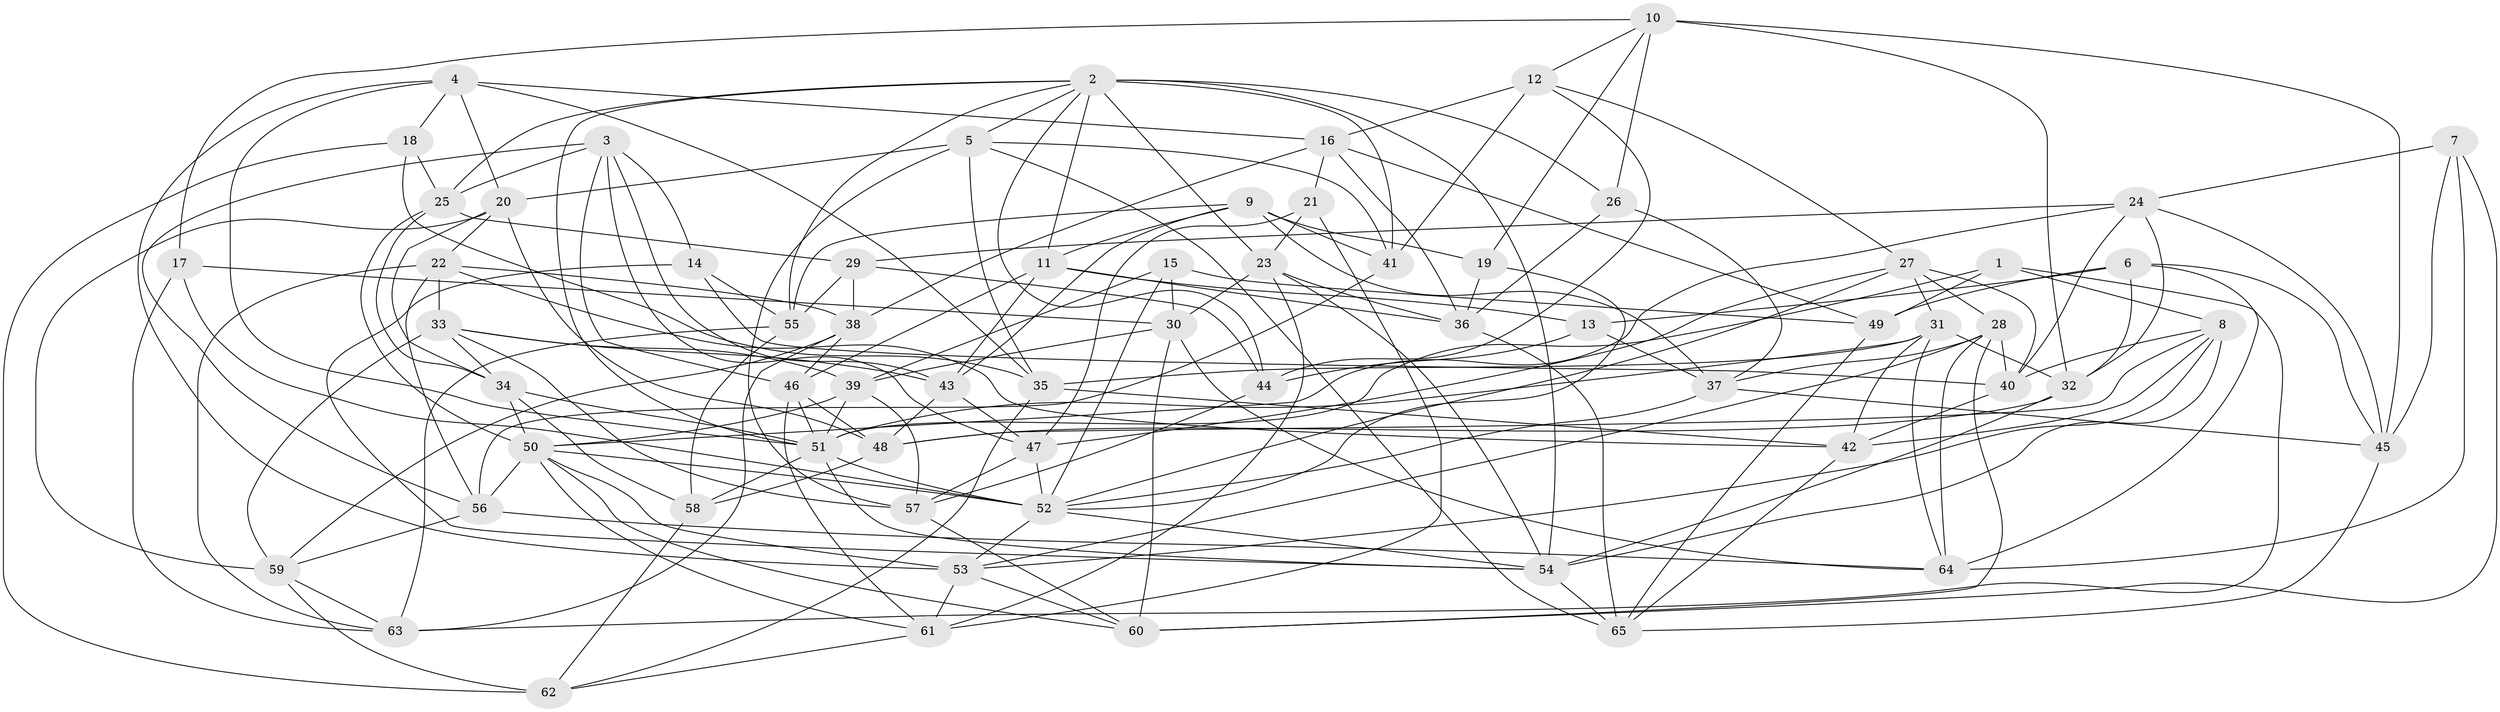 // original degree distribution, {4: 1.0}
// Generated by graph-tools (version 1.1) at 2025/26/03/09/25 03:26:56]
// undirected, 65 vertices, 190 edges
graph export_dot {
graph [start="1"]
  node [color=gray90,style=filled];
  1;
  2;
  3;
  4;
  5;
  6;
  7;
  8;
  9;
  10;
  11;
  12;
  13;
  14;
  15;
  16;
  17;
  18;
  19;
  20;
  21;
  22;
  23;
  24;
  25;
  26;
  27;
  28;
  29;
  30;
  31;
  32;
  33;
  34;
  35;
  36;
  37;
  38;
  39;
  40;
  41;
  42;
  43;
  44;
  45;
  46;
  47;
  48;
  49;
  50;
  51;
  52;
  53;
  54;
  55;
  56;
  57;
  58;
  59;
  60;
  61;
  62;
  63;
  64;
  65;
  1 -- 8 [weight=1.0];
  1 -- 49 [weight=1.0];
  1 -- 51 [weight=1.0];
  1 -- 63 [weight=1.0];
  2 -- 5 [weight=1.0];
  2 -- 11 [weight=1.0];
  2 -- 23 [weight=1.0];
  2 -- 25 [weight=1.0];
  2 -- 26 [weight=1.0];
  2 -- 41 [weight=1.0];
  2 -- 44 [weight=1.0];
  2 -- 51 [weight=1.0];
  2 -- 54 [weight=1.0];
  2 -- 55 [weight=1.0];
  3 -- 14 [weight=1.0];
  3 -- 25 [weight=1.0];
  3 -- 43 [weight=1.0];
  3 -- 46 [weight=1.0];
  3 -- 47 [weight=1.0];
  3 -- 56 [weight=1.0];
  4 -- 16 [weight=1.0];
  4 -- 18 [weight=1.0];
  4 -- 20 [weight=1.0];
  4 -- 35 [weight=1.0];
  4 -- 51 [weight=1.0];
  4 -- 53 [weight=1.0];
  5 -- 20 [weight=1.0];
  5 -- 35 [weight=1.0];
  5 -- 41 [weight=1.0];
  5 -- 57 [weight=1.0];
  5 -- 65 [weight=1.0];
  6 -- 13 [weight=1.0];
  6 -- 32 [weight=1.0];
  6 -- 45 [weight=1.0];
  6 -- 49 [weight=2.0];
  6 -- 64 [weight=1.0];
  7 -- 24 [weight=1.0];
  7 -- 45 [weight=1.0];
  7 -- 60 [weight=1.0];
  7 -- 64 [weight=1.0];
  8 -- 40 [weight=1.0];
  8 -- 42 [weight=1.0];
  8 -- 48 [weight=1.0];
  8 -- 53 [weight=1.0];
  8 -- 54 [weight=1.0];
  9 -- 11 [weight=1.0];
  9 -- 19 [weight=1.0];
  9 -- 37 [weight=1.0];
  9 -- 41 [weight=1.0];
  9 -- 43 [weight=1.0];
  9 -- 55 [weight=1.0];
  10 -- 12 [weight=1.0];
  10 -- 17 [weight=1.0];
  10 -- 19 [weight=1.0];
  10 -- 26 [weight=1.0];
  10 -- 32 [weight=1.0];
  10 -- 45 [weight=1.0];
  11 -- 13 [weight=1.0];
  11 -- 36 [weight=1.0];
  11 -- 43 [weight=1.0];
  11 -- 46 [weight=1.0];
  12 -- 16 [weight=1.0];
  12 -- 27 [weight=1.0];
  12 -- 41 [weight=2.0];
  12 -- 44 [weight=1.0];
  13 -- 37 [weight=1.0];
  13 -- 44 [weight=1.0];
  14 -- 40 [weight=1.0];
  14 -- 54 [weight=1.0];
  14 -- 55 [weight=1.0];
  15 -- 30 [weight=1.0];
  15 -- 39 [weight=1.0];
  15 -- 49 [weight=1.0];
  15 -- 52 [weight=1.0];
  16 -- 21 [weight=1.0];
  16 -- 36 [weight=1.0];
  16 -- 38 [weight=1.0];
  16 -- 49 [weight=1.0];
  17 -- 30 [weight=1.0];
  17 -- 52 [weight=1.0];
  17 -- 63 [weight=1.0];
  18 -- 25 [weight=1.0];
  18 -- 35 [weight=1.0];
  18 -- 62 [weight=1.0];
  19 -- 36 [weight=1.0];
  19 -- 52 [weight=1.0];
  20 -- 22 [weight=1.0];
  20 -- 34 [weight=1.0];
  20 -- 48 [weight=1.0];
  20 -- 59 [weight=1.0];
  21 -- 23 [weight=1.0];
  21 -- 47 [weight=1.0];
  21 -- 61 [weight=1.0];
  22 -- 33 [weight=1.0];
  22 -- 38 [weight=1.0];
  22 -- 42 [weight=1.0];
  22 -- 56 [weight=1.0];
  22 -- 63 [weight=1.0];
  23 -- 30 [weight=1.0];
  23 -- 36 [weight=1.0];
  23 -- 54 [weight=1.0];
  23 -- 61 [weight=1.0];
  24 -- 29 [weight=1.0];
  24 -- 32 [weight=1.0];
  24 -- 40 [weight=1.0];
  24 -- 45 [weight=1.0];
  24 -- 50 [weight=1.0];
  25 -- 29 [weight=1.0];
  25 -- 34 [weight=1.0];
  25 -- 50 [weight=1.0];
  26 -- 36 [weight=1.0];
  26 -- 37 [weight=1.0];
  27 -- 28 [weight=1.0];
  27 -- 31 [weight=1.0];
  27 -- 40 [weight=1.0];
  27 -- 47 [weight=1.0];
  27 -- 52 [weight=1.0];
  28 -- 37 [weight=1.0];
  28 -- 40 [weight=1.0];
  28 -- 53 [weight=1.0];
  28 -- 60 [weight=1.0];
  28 -- 64 [weight=1.0];
  29 -- 38 [weight=1.0];
  29 -- 44 [weight=2.0];
  29 -- 55 [weight=1.0];
  30 -- 39 [weight=1.0];
  30 -- 60 [weight=1.0];
  30 -- 64 [weight=1.0];
  31 -- 32 [weight=1.0];
  31 -- 35 [weight=1.0];
  31 -- 42 [weight=1.0];
  31 -- 51 [weight=1.0];
  31 -- 64 [weight=1.0];
  32 -- 48 [weight=1.0];
  32 -- 54 [weight=1.0];
  33 -- 34 [weight=1.0];
  33 -- 39 [weight=1.0];
  33 -- 43 [weight=1.0];
  33 -- 57 [weight=1.0];
  33 -- 59 [weight=1.0];
  34 -- 50 [weight=1.0];
  34 -- 51 [weight=1.0];
  34 -- 58 [weight=1.0];
  35 -- 42 [weight=1.0];
  35 -- 62 [weight=1.0];
  36 -- 65 [weight=1.0];
  37 -- 45 [weight=1.0];
  37 -- 52 [weight=1.0];
  38 -- 46 [weight=1.0];
  38 -- 59 [weight=1.0];
  38 -- 63 [weight=1.0];
  39 -- 50 [weight=1.0];
  39 -- 51 [weight=1.0];
  39 -- 57 [weight=1.0];
  40 -- 42 [weight=1.0];
  41 -- 56 [weight=1.0];
  42 -- 65 [weight=1.0];
  43 -- 47 [weight=1.0];
  43 -- 48 [weight=1.0];
  44 -- 57 [weight=1.0];
  45 -- 65 [weight=1.0];
  46 -- 48 [weight=1.0];
  46 -- 51 [weight=1.0];
  46 -- 61 [weight=1.0];
  47 -- 52 [weight=1.0];
  47 -- 57 [weight=1.0];
  48 -- 58 [weight=1.0];
  49 -- 65 [weight=1.0];
  50 -- 52 [weight=1.0];
  50 -- 53 [weight=2.0];
  50 -- 56 [weight=1.0];
  50 -- 60 [weight=1.0];
  50 -- 61 [weight=1.0];
  51 -- 52 [weight=1.0];
  51 -- 54 [weight=1.0];
  51 -- 58 [weight=1.0];
  52 -- 53 [weight=1.0];
  52 -- 54 [weight=1.0];
  53 -- 60 [weight=1.0];
  53 -- 61 [weight=1.0];
  54 -- 65 [weight=1.0];
  55 -- 58 [weight=1.0];
  55 -- 63 [weight=1.0];
  56 -- 59 [weight=1.0];
  56 -- 64 [weight=1.0];
  57 -- 60 [weight=1.0];
  58 -- 62 [weight=2.0];
  59 -- 62 [weight=1.0];
  59 -- 63 [weight=1.0];
  61 -- 62 [weight=1.0];
}
